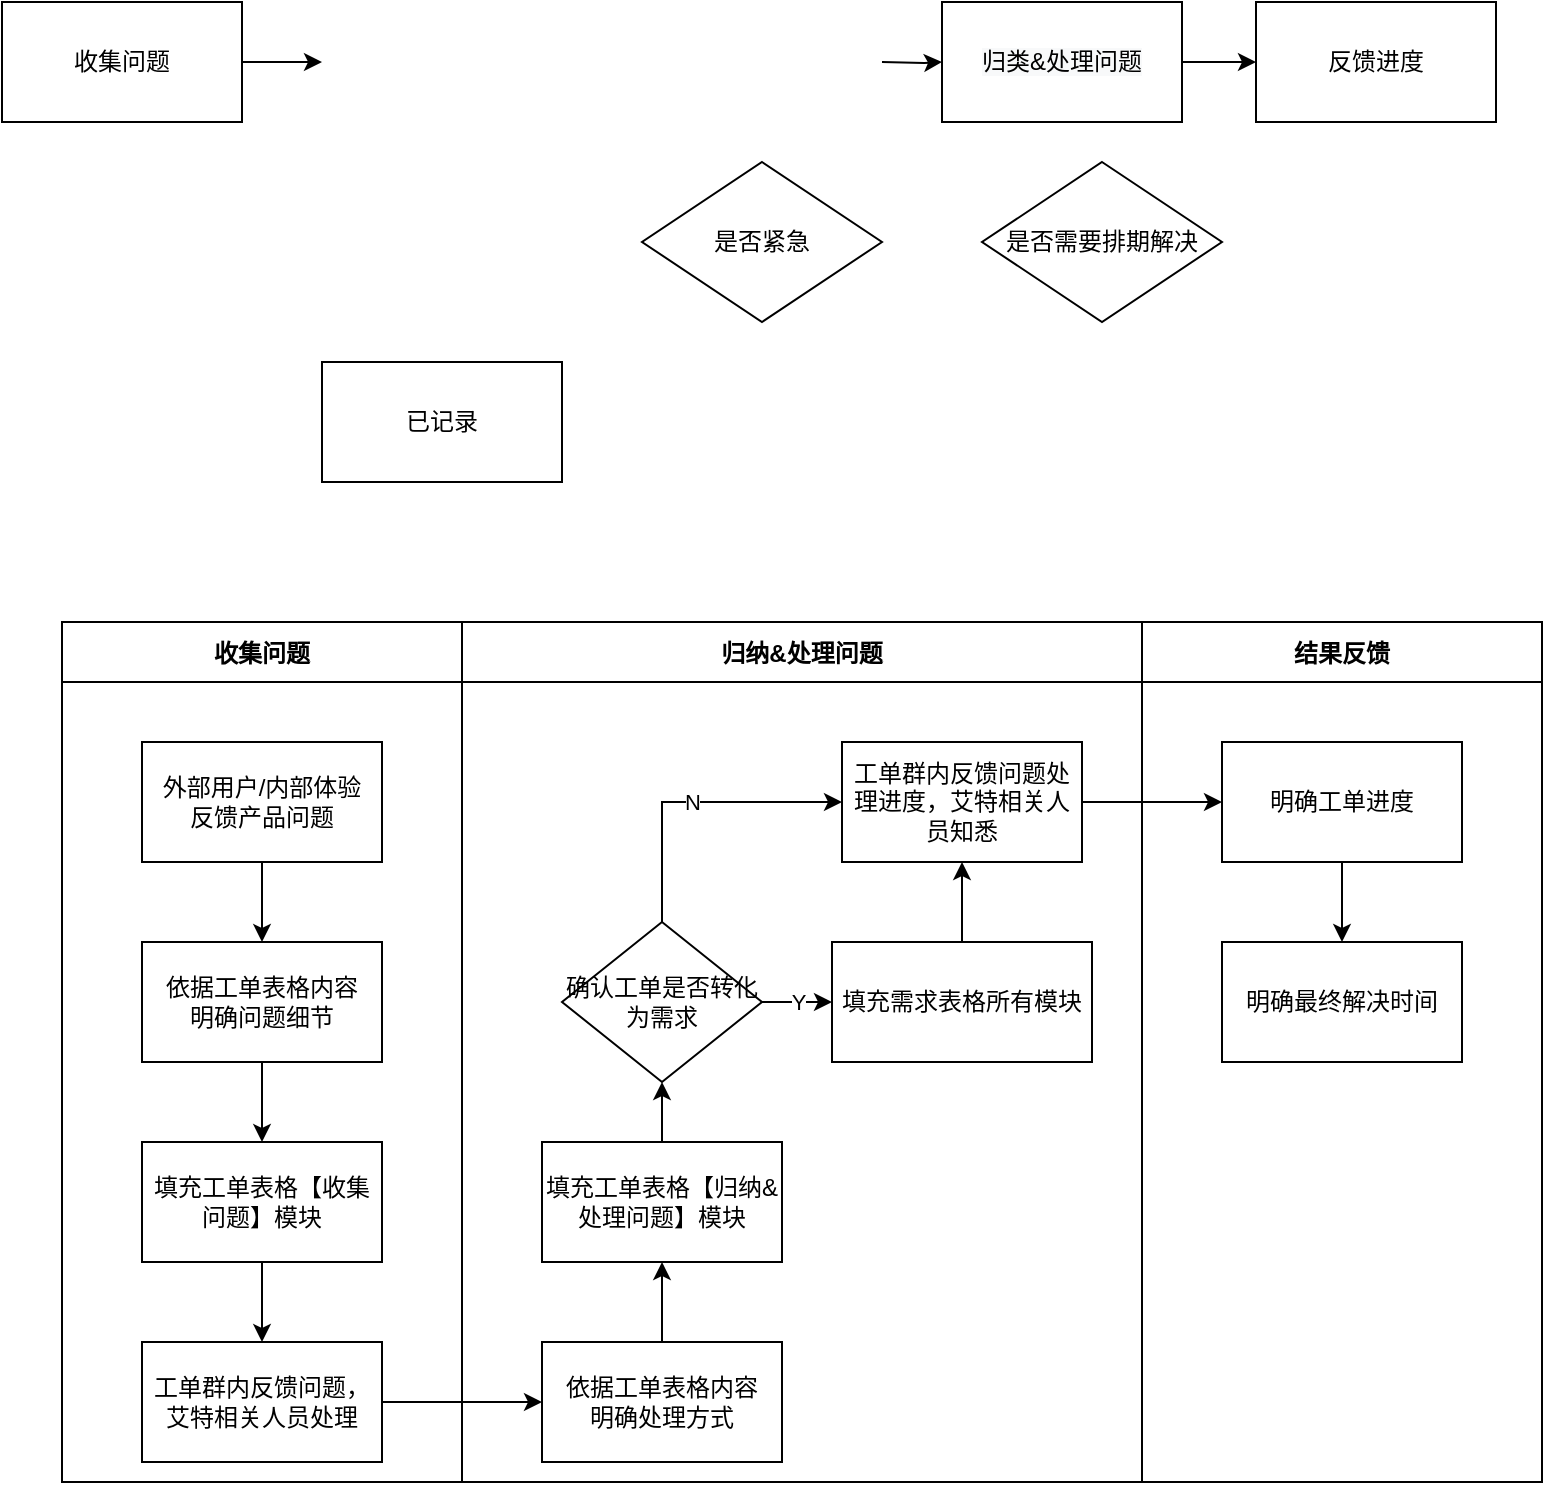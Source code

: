 <mxfile version="15.2.2" type="github">
  <diagram id="WC5IvA-gnmd_DDOuzj2j" name="第 1 页">
    <mxGraphModel dx="1082" dy="701" grid="1" gridSize="10" guides="1" tooltips="1" connect="1" arrows="1" fold="1" page="1" pageScale="1" pageWidth="827" pageHeight="1169" math="0" shadow="0">
      <root>
        <mxCell id="0" />
        <mxCell id="1" parent="0" />
        <mxCell id="3exaWGx6xiqijBY9dIx3-3" value="" style="edgeStyle=orthogonalEdgeStyle;rounded=0;orthogonalLoop=1;jettySize=auto;html=1;" edge="1" parent="1" source="3exaWGx6xiqijBY9dIx3-1">
          <mxGeometry relative="1" as="geometry">
            <mxPoint x="240" y="370" as="targetPoint" />
          </mxGeometry>
        </mxCell>
        <mxCell id="3exaWGx6xiqijBY9dIx3-1" value="收集问题" style="rounded=0;whiteSpace=wrap;html=1;" vertex="1" parent="1">
          <mxGeometry x="80" y="340" width="120" height="60" as="geometry" />
        </mxCell>
        <mxCell id="3exaWGx6xiqijBY9dIx3-14" value="" style="edgeStyle=orthogonalEdgeStyle;rounded=0;orthogonalLoop=1;jettySize=auto;html=1;" edge="1" parent="1" target="3exaWGx6xiqijBY9dIx3-7">
          <mxGeometry relative="1" as="geometry">
            <mxPoint x="520" y="370" as="sourcePoint" />
          </mxGeometry>
        </mxCell>
        <mxCell id="3exaWGx6xiqijBY9dIx3-6" value="已记录" style="rounded=0;whiteSpace=wrap;html=1;" vertex="1" parent="1">
          <mxGeometry x="240" y="520" width="120" height="60" as="geometry" />
        </mxCell>
        <mxCell id="3exaWGx6xiqijBY9dIx3-15" value="" style="edgeStyle=orthogonalEdgeStyle;rounded=0;orthogonalLoop=1;jettySize=auto;html=1;" edge="1" parent="1" source="3exaWGx6xiqijBY9dIx3-7" target="3exaWGx6xiqijBY9dIx3-8">
          <mxGeometry relative="1" as="geometry" />
        </mxCell>
        <mxCell id="3exaWGx6xiqijBY9dIx3-7" value="&lt;span style=&quot;color: rgb(0 , 0 , 0) ; font-family: &amp;#34;helvetica&amp;#34; ; font-size: 12px ; font-style: normal ; font-weight: 400 ; letter-spacing: normal ; text-align: center ; text-indent: 0px ; text-transform: none ; word-spacing: 0px ; background-color: rgb(248 , 249 , 250) ; display: inline ; float: none&quot;&gt;归类&amp;amp;处理问题&lt;/span&gt;" style="rounded=0;whiteSpace=wrap;html=1;" vertex="1" parent="1">
          <mxGeometry x="550" y="340" width="120" height="60" as="geometry" />
        </mxCell>
        <mxCell id="3exaWGx6xiqijBY9dIx3-8" value="反馈进度" style="rounded=0;whiteSpace=wrap;html=1;" vertex="1" parent="1">
          <mxGeometry x="707" y="340" width="120" height="60" as="geometry" />
        </mxCell>
        <mxCell id="3exaWGx6xiqijBY9dIx3-10" value="是否紧急" style="rhombus;whiteSpace=wrap;html=1;" vertex="1" parent="1">
          <mxGeometry x="400" y="420" width="120" height="80" as="geometry" />
        </mxCell>
        <mxCell id="3exaWGx6xiqijBY9dIx3-11" value="是否需要排期解决" style="rhombus;whiteSpace=wrap;html=1;" vertex="1" parent="1">
          <mxGeometry x="570" y="420" width="120" height="80" as="geometry" />
        </mxCell>
        <mxCell id="3exaWGx6xiqijBY9dIx3-16" value="收集问题" style="swimlane;startSize=30;" vertex="1" parent="1">
          <mxGeometry x="110" y="650" width="200" height="430" as="geometry" />
        </mxCell>
        <mxCell id="3exaWGx6xiqijBY9dIx3-40" value="" style="edgeStyle=orthogonalEdgeStyle;rounded=0;orthogonalLoop=1;jettySize=auto;html=1;" edge="1" parent="3exaWGx6xiqijBY9dIx3-16" source="3exaWGx6xiqijBY9dIx3-5" target="3exaWGx6xiqijBY9dIx3-18">
          <mxGeometry relative="1" as="geometry" />
        </mxCell>
        <mxCell id="3exaWGx6xiqijBY9dIx3-5" value="外部用户/内部体验&lt;br&gt;反馈产品问题" style="rounded=0;whiteSpace=wrap;html=1;" vertex="1" parent="3exaWGx6xiqijBY9dIx3-16">
          <mxGeometry x="40" y="60" width="120" height="60" as="geometry" />
        </mxCell>
        <mxCell id="3exaWGx6xiqijBY9dIx3-18" value="依据工单表格内容&lt;br&gt;明确问题细节" style="rounded=0;whiteSpace=wrap;html=1;" vertex="1" parent="3exaWGx6xiqijBY9dIx3-16">
          <mxGeometry x="40" y="160" width="120" height="60" as="geometry" />
        </mxCell>
        <mxCell id="3exaWGx6xiqijBY9dIx3-38" value="" style="edgeStyle=orthogonalEdgeStyle;rounded=0;orthogonalLoop=1;jettySize=auto;html=1;" edge="1" parent="1" source="3exaWGx6xiqijBY9dIx3-19" target="3exaWGx6xiqijBY9dIx3-20">
          <mxGeometry relative="1" as="geometry" />
        </mxCell>
        <mxCell id="3exaWGx6xiqijBY9dIx3-19" value="填充工单表格【收集问题】模块" style="rounded=0;whiteSpace=wrap;html=1;" vertex="1" parent="1">
          <mxGeometry x="150" y="910" width="120" height="60" as="geometry" />
        </mxCell>
        <mxCell id="3exaWGx6xiqijBY9dIx3-37" value="" style="edgeStyle=orthogonalEdgeStyle;rounded=0;orthogonalLoop=1;jettySize=auto;html=1;" edge="1" parent="1" source="3exaWGx6xiqijBY9dIx3-20" target="3exaWGx6xiqijBY9dIx3-33">
          <mxGeometry relative="1" as="geometry" />
        </mxCell>
        <mxCell id="3exaWGx6xiqijBY9dIx3-20" value="工单群内反馈问题，艾特相关人员处理" style="rounded=0;whiteSpace=wrap;html=1;" vertex="1" parent="1">
          <mxGeometry x="150" y="1010" width="120" height="60" as="geometry" />
        </mxCell>
        <mxCell id="3exaWGx6xiqijBY9dIx3-22" value="归纳&amp;处理问题" style="swimlane;startSize=30;" vertex="1" parent="1">
          <mxGeometry x="310" y="650" width="340" height="430" as="geometry" />
        </mxCell>
        <mxCell id="3exaWGx6xiqijBY9dIx3-24" value="工单群内反馈问题处理进度，艾特相关人员知悉" style="rounded=0;whiteSpace=wrap;html=1;" vertex="1" parent="3exaWGx6xiqijBY9dIx3-22">
          <mxGeometry x="190" y="60" width="120" height="60" as="geometry" />
        </mxCell>
        <mxCell id="3exaWGx6xiqijBY9dIx3-35" value="" style="edgeStyle=orthogonalEdgeStyle;rounded=0;orthogonalLoop=1;jettySize=auto;html=1;" edge="1" parent="3exaWGx6xiqijBY9dIx3-22" source="3exaWGx6xiqijBY9dIx3-25" target="3exaWGx6xiqijBY9dIx3-32">
          <mxGeometry relative="1" as="geometry" />
        </mxCell>
        <mxCell id="3exaWGx6xiqijBY9dIx3-25" value="填充工单表格【归纳&amp;amp;处理问题】模块" style="rounded=0;whiteSpace=wrap;html=1;" vertex="1" parent="3exaWGx6xiqijBY9dIx3-22">
          <mxGeometry x="40" y="260" width="120" height="60" as="geometry" />
        </mxCell>
        <mxCell id="3exaWGx6xiqijBY9dIx3-47" value="Y" style="edgeStyle=orthogonalEdgeStyle;rounded=0;orthogonalLoop=1;jettySize=auto;html=1;" edge="1" parent="3exaWGx6xiqijBY9dIx3-22" source="3exaWGx6xiqijBY9dIx3-32" target="3exaWGx6xiqijBY9dIx3-46">
          <mxGeometry relative="1" as="geometry" />
        </mxCell>
        <mxCell id="3exaWGx6xiqijBY9dIx3-48" value="N" style="edgeStyle=orthogonalEdgeStyle;rounded=0;orthogonalLoop=1;jettySize=auto;html=1;entryX=0;entryY=0.5;entryDx=0;entryDy=0;" edge="1" parent="3exaWGx6xiqijBY9dIx3-22" source="3exaWGx6xiqijBY9dIx3-32" target="3exaWGx6xiqijBY9dIx3-24">
          <mxGeometry relative="1" as="geometry">
            <Array as="points">
              <mxPoint x="100" y="90" />
            </Array>
          </mxGeometry>
        </mxCell>
        <mxCell id="3exaWGx6xiqijBY9dIx3-32" value="&lt;span&gt;确认工单是否转化为需求&lt;/span&gt;" style="rhombus;whiteSpace=wrap;html=1;" vertex="1" parent="3exaWGx6xiqijBY9dIx3-22">
          <mxGeometry x="50" y="150" width="100" height="80" as="geometry" />
        </mxCell>
        <mxCell id="3exaWGx6xiqijBY9dIx3-36" value="" style="edgeStyle=orthogonalEdgeStyle;rounded=0;orthogonalLoop=1;jettySize=auto;html=1;" edge="1" parent="3exaWGx6xiqijBY9dIx3-22" source="3exaWGx6xiqijBY9dIx3-33" target="3exaWGx6xiqijBY9dIx3-25">
          <mxGeometry relative="1" as="geometry" />
        </mxCell>
        <mxCell id="3exaWGx6xiqijBY9dIx3-33" value="依据工单表格内容&lt;br&gt;明确处理方式" style="rounded=0;whiteSpace=wrap;html=1;" vertex="1" parent="3exaWGx6xiqijBY9dIx3-22">
          <mxGeometry x="40" y="360" width="120" height="60" as="geometry" />
        </mxCell>
        <mxCell id="3exaWGx6xiqijBY9dIx3-49" value="" style="edgeStyle=orthogonalEdgeStyle;rounded=0;orthogonalLoop=1;jettySize=auto;html=1;" edge="1" parent="3exaWGx6xiqijBY9dIx3-22" source="3exaWGx6xiqijBY9dIx3-46" target="3exaWGx6xiqijBY9dIx3-24">
          <mxGeometry relative="1" as="geometry" />
        </mxCell>
        <mxCell id="3exaWGx6xiqijBY9dIx3-46" value="&lt;span&gt;填充需求表格所有模块&lt;/span&gt;" style="rounded=0;whiteSpace=wrap;html=1;" vertex="1" parent="3exaWGx6xiqijBY9dIx3-22">
          <mxGeometry x="185" y="160" width="130" height="60" as="geometry" />
        </mxCell>
        <mxCell id="3exaWGx6xiqijBY9dIx3-29" value="结果反馈" style="swimlane;startSize=30;" vertex="1" parent="1">
          <mxGeometry x="650" y="650" width="200" height="430" as="geometry" />
        </mxCell>
        <mxCell id="3exaWGx6xiqijBY9dIx3-50" value="" style="edgeStyle=orthogonalEdgeStyle;rounded=0;orthogonalLoop=1;jettySize=auto;html=1;" edge="1" parent="3exaWGx6xiqijBY9dIx3-29" source="3exaWGx6xiqijBY9dIx3-30" target="3exaWGx6xiqijBY9dIx3-45">
          <mxGeometry relative="1" as="geometry" />
        </mxCell>
        <mxCell id="3exaWGx6xiqijBY9dIx3-30" value="明确工单进度" style="rounded=0;whiteSpace=wrap;html=1;" vertex="1" parent="3exaWGx6xiqijBY9dIx3-29">
          <mxGeometry x="40" y="60" width="120" height="60" as="geometry" />
        </mxCell>
        <mxCell id="3exaWGx6xiqijBY9dIx3-45" value="明确最终解决时间" style="rounded=0;whiteSpace=wrap;html=1;" vertex="1" parent="3exaWGx6xiqijBY9dIx3-29">
          <mxGeometry x="40" y="160" width="120" height="60" as="geometry" />
        </mxCell>
        <mxCell id="3exaWGx6xiqijBY9dIx3-39" value="" style="edgeStyle=orthogonalEdgeStyle;rounded=0;orthogonalLoop=1;jettySize=auto;html=1;" edge="1" parent="1" source="3exaWGx6xiqijBY9dIx3-18" target="3exaWGx6xiqijBY9dIx3-19">
          <mxGeometry relative="1" as="geometry" />
        </mxCell>
        <mxCell id="3exaWGx6xiqijBY9dIx3-44" value="" style="edgeStyle=orthogonalEdgeStyle;rounded=0;orthogonalLoop=1;jettySize=auto;html=1;" edge="1" parent="1" source="3exaWGx6xiqijBY9dIx3-24" target="3exaWGx6xiqijBY9dIx3-30">
          <mxGeometry relative="1" as="geometry" />
        </mxCell>
      </root>
    </mxGraphModel>
  </diagram>
</mxfile>
